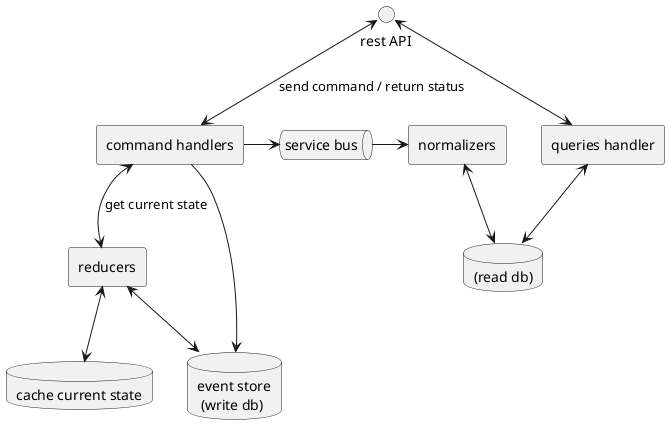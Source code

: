 @startuml
interface "rest API" as tripapi
rectangle "command handlers" as command
rectangle reducers as reducers
queue "service bus" as ServiceBus
rectangle "normalizers" as Normalizer
rectangle "queries handler" as Query

database "cache current state" as CurrentStateDb
database "event store\n (write db)" as EventStoreDb
database "(read db)" as ReadDb
tripapi <-down-> command: send command / return status
tripapi <--> Query
command <--> reducers: get current state
reducers <--> CurrentStateDb
reducers <--> EventStoreDb

command --> EventStoreDb
command -right-> ServiceBus
ServiceBus -right-> Normalizer
Normalizer <--> ReadDb
Query <--> ReadDb

@enduml